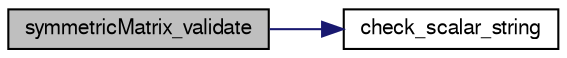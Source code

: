 digraph G
{
  edge [fontname="FreeSans",fontsize=10,labelfontname="FreeSans",labelfontsize=10];
  node [fontname="FreeSans",fontsize=10,shape=record];
  rankdir=LR;
  Node1 [label="symmetricMatrix_validate",height=0.2,width=0.4,color="black", fillcolor="grey75", style="filled" fontcolor="black"];
  Node1 -> Node2 [color="midnightblue",fontsize=10,style="solid",fontname="FreeSans"];
  Node2 [label="check_scalar_string",height=0.2,width=0.4,color="black", fillcolor="white", style="filled",URL="$Mutils_8c.html#cde6ee3844e52ed5a90e619cec56bc59"];
}

